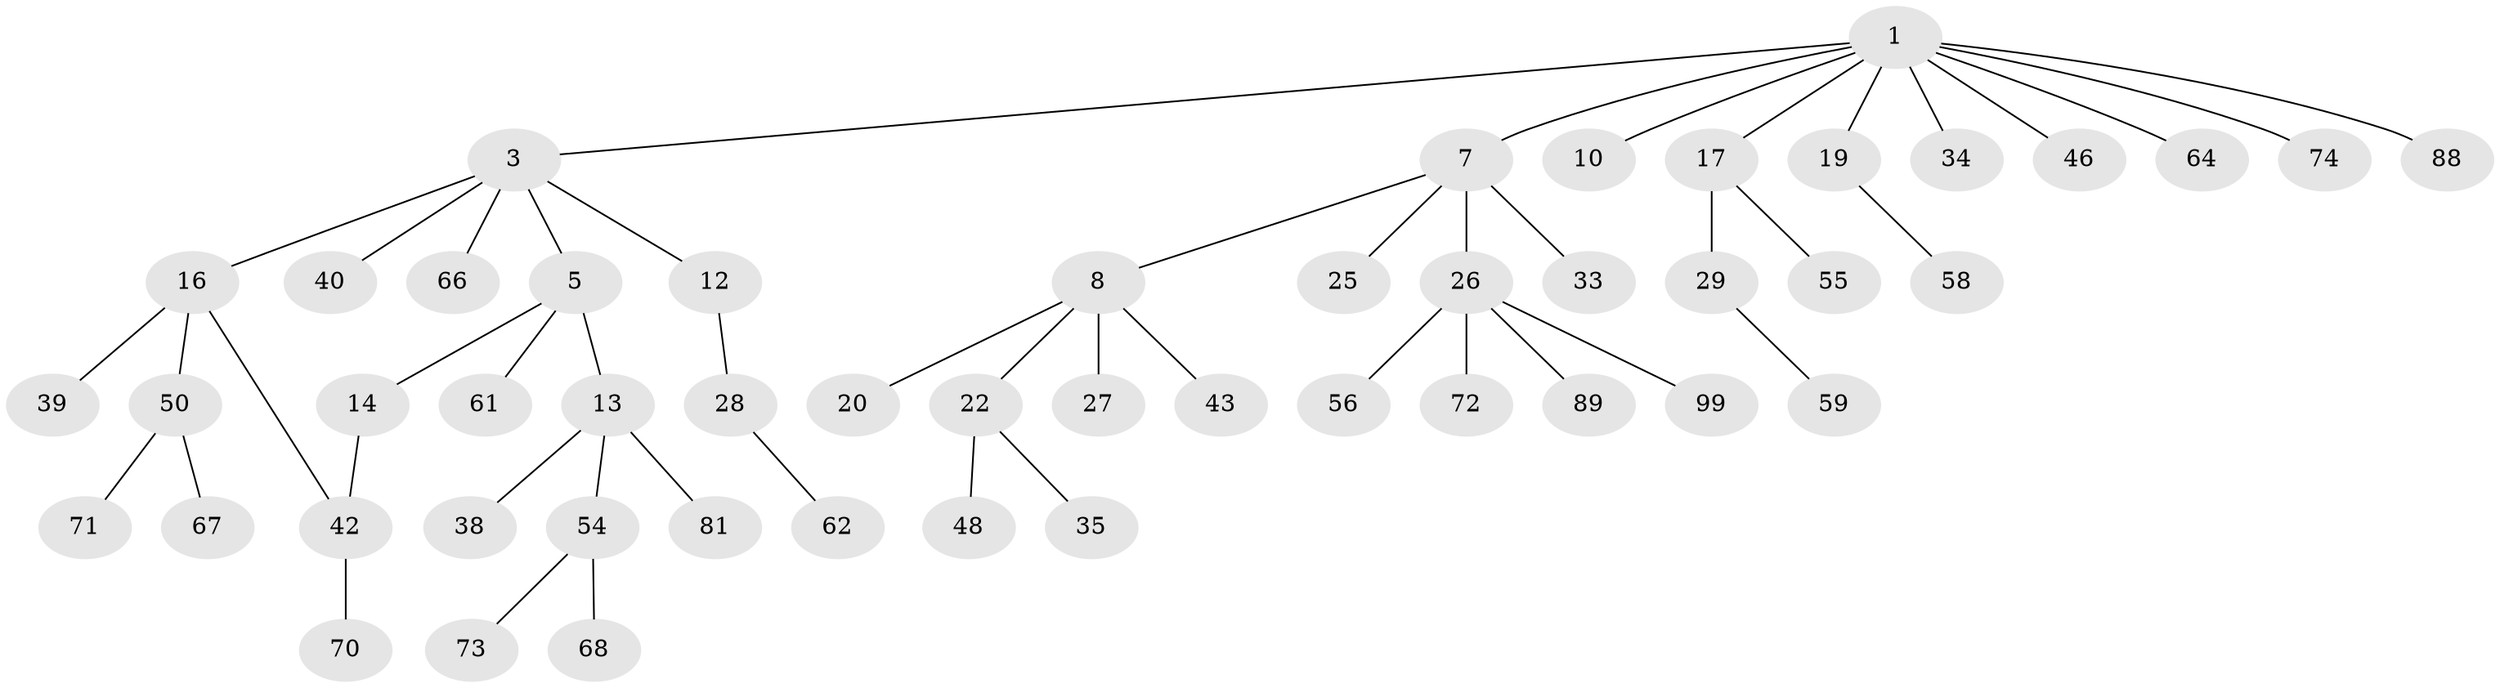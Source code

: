 // original degree distribution, {3: 0.13861386138613863, 8: 0.019801980198019802, 6: 0.009900990099009901, 5: 0.0297029702970297, 1: 0.504950495049505, 4: 0.0594059405940594, 2: 0.2376237623762376}
// Generated by graph-tools (version 1.1) at 2025/13/03/09/25 04:13:25]
// undirected, 50 vertices, 50 edges
graph export_dot {
graph [start="1"]
  node [color=gray90,style=filled];
  1 [super="+2+9"];
  3 [super="+4+85+95+37"];
  5 [super="+80+6+44+52"];
  7 [super="+94+15"];
  8 [super="+11"];
  10;
  12 [super="+76+75+18"];
  13;
  14 [super="+57+23"];
  16 [super="+86"];
  17 [super="+21"];
  19 [super="+87+31"];
  20;
  22 [super="+32+65"];
  25;
  26 [super="+30+41"];
  27 [super="+63"];
  28 [super="+53+77"];
  29 [super="+84"];
  33 [super="+47"];
  34 [super="+36"];
  35;
  38 [super="+78"];
  39 [super="+60"];
  40 [super="+49"];
  42;
  43 [super="+45"];
  46 [super="+97"];
  48;
  50;
  54;
  55;
  56;
  58;
  59 [super="+93"];
  61;
  62 [super="+92"];
  64 [super="+69"];
  66;
  67;
  68;
  70 [super="+98"];
  71;
  72;
  73;
  74;
  81;
  88;
  89;
  99;
  1 -- 17;
  1 -- 64;
  1 -- 34;
  1 -- 3;
  1 -- 7;
  1 -- 10;
  1 -- 74;
  1 -- 46;
  1 -- 88;
  1 -- 19;
  3 -- 16;
  3 -- 66;
  3 -- 5;
  3 -- 40;
  3 -- 12;
  5 -- 13;
  5 -- 14;
  5 -- 61;
  7 -- 8;
  7 -- 26;
  7 -- 25;
  7 -- 33;
  8 -- 20;
  8 -- 27;
  8 -- 43;
  8 -- 22;
  12 -- 28;
  13 -- 38;
  13 -- 54;
  13 -- 81;
  14 -- 42;
  16 -- 39;
  16 -- 50;
  16 -- 42;
  17 -- 29;
  17 -- 55;
  19 -- 58;
  22 -- 48;
  22 -- 35;
  26 -- 56;
  26 -- 72;
  26 -- 89;
  26 -- 99;
  28 -- 62;
  29 -- 59;
  42 -- 70;
  50 -- 67;
  50 -- 71;
  54 -- 68;
  54 -- 73;
}
